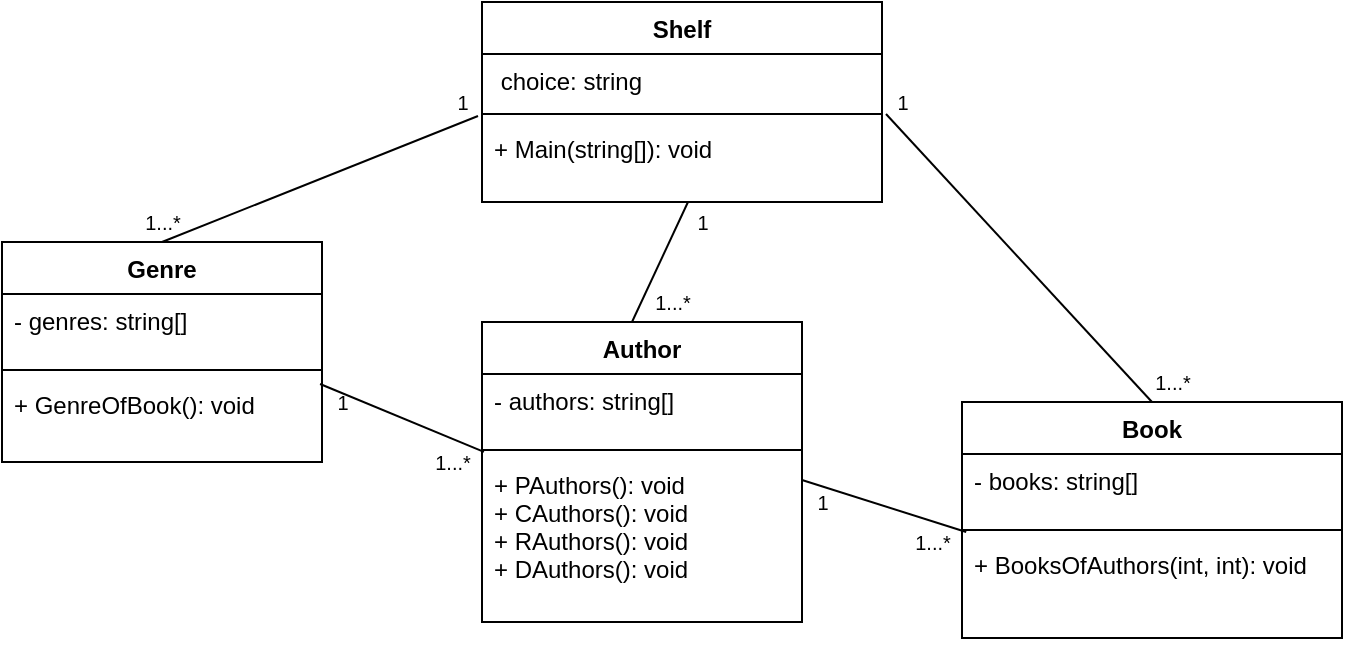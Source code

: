 <mxfile version="14.1.8" type="device"><diagram id="C5RBs43oDa-KdzZeNtuy" name="Page-1"><mxGraphModel dx="1102" dy="614" grid="1" gridSize="10" guides="1" tooltips="1" connect="1" arrows="1" fold="1" page="1" pageScale="1" pageWidth="827" pageHeight="1169" math="0" shadow="0"><root><mxCell id="WIyWlLk6GJQsqaUBKTNV-0"/><mxCell id="WIyWlLk6GJQsqaUBKTNV-1" parent="WIyWlLk6GJQsqaUBKTNV-0"/><mxCell id="ILul5Y_ILCDWKvGcUHd6-0" value="Shelf" style="swimlane;fontStyle=1;align=center;verticalAlign=top;childLayout=stackLayout;horizontal=1;startSize=26;horizontalStack=0;resizeParent=1;resizeParentMax=0;resizeLast=0;collapsible=1;marginBottom=0;" vertex="1" parent="WIyWlLk6GJQsqaUBKTNV-1"><mxGeometry x="280" y="120" width="200" height="100" as="geometry"/></mxCell><mxCell id="ILul5Y_ILCDWKvGcUHd6-1" value=" choice: string" style="text;strokeColor=none;fillColor=none;align=left;verticalAlign=top;spacingLeft=4;spacingRight=4;overflow=hidden;rotatable=0;points=[[0,0.5],[1,0.5]];portConstraint=eastwest;" vertex="1" parent="ILul5Y_ILCDWKvGcUHd6-0"><mxGeometry y="26" width="200" height="26" as="geometry"/></mxCell><mxCell id="ILul5Y_ILCDWKvGcUHd6-2" value="" style="line;strokeWidth=1;fillColor=none;align=left;verticalAlign=middle;spacingTop=-1;spacingLeft=3;spacingRight=3;rotatable=0;labelPosition=right;points=[];portConstraint=eastwest;" vertex="1" parent="ILul5Y_ILCDWKvGcUHd6-0"><mxGeometry y="52" width="200" height="8" as="geometry"/></mxCell><mxCell id="ILul5Y_ILCDWKvGcUHd6-3" value="+ Main(string[]): void" style="text;strokeColor=none;fillColor=none;align=left;verticalAlign=top;spacingLeft=4;spacingRight=4;overflow=hidden;rotatable=0;points=[[0,0.5],[1,0.5]];portConstraint=eastwest;spacingTop=0;fontSize=12;" vertex="1" parent="ILul5Y_ILCDWKvGcUHd6-0"><mxGeometry y="60" width="200" height="40" as="geometry"/></mxCell><mxCell id="ILul5Y_ILCDWKvGcUHd6-4" value="Genre" style="swimlane;fontStyle=1;align=center;verticalAlign=top;childLayout=stackLayout;horizontal=1;startSize=26;horizontalStack=0;resizeParent=1;resizeParentMax=0;resizeLast=0;collapsible=1;marginBottom=0;" vertex="1" parent="WIyWlLk6GJQsqaUBKTNV-1"><mxGeometry x="40" y="240" width="160" height="110" as="geometry"/></mxCell><mxCell id="ILul5Y_ILCDWKvGcUHd6-5" value="- genres: string[]" style="text;strokeColor=none;fillColor=none;align=left;verticalAlign=top;spacingLeft=4;spacingRight=4;overflow=hidden;rotatable=0;points=[[0,0.5],[1,0.5]];portConstraint=eastwest;" vertex="1" parent="ILul5Y_ILCDWKvGcUHd6-4"><mxGeometry y="26" width="160" height="34" as="geometry"/></mxCell><mxCell id="ILul5Y_ILCDWKvGcUHd6-6" value="" style="line;strokeWidth=1;fillColor=none;align=left;verticalAlign=middle;spacingTop=-1;spacingLeft=3;spacingRight=3;rotatable=0;labelPosition=right;points=[];portConstraint=eastwest;" vertex="1" parent="ILul5Y_ILCDWKvGcUHd6-4"><mxGeometry y="60" width="160" height="8" as="geometry"/></mxCell><mxCell id="ILul5Y_ILCDWKvGcUHd6-7" value="+ GenreOfBook(): void" style="text;strokeColor=none;fillColor=none;align=left;verticalAlign=top;spacingLeft=4;spacingRight=4;overflow=hidden;rotatable=0;points=[[0,0.5],[1,0.5]];portConstraint=eastwest;spacingTop=0;fontSize=12;" vertex="1" parent="ILul5Y_ILCDWKvGcUHd6-4"><mxGeometry y="68" width="160" height="42" as="geometry"/></mxCell><mxCell id="ILul5Y_ILCDWKvGcUHd6-8" value="Author" style="swimlane;fontStyle=1;align=center;verticalAlign=top;childLayout=stackLayout;horizontal=1;startSize=26;horizontalStack=0;resizeParent=1;resizeParentMax=0;resizeLast=0;collapsible=1;marginBottom=0;" vertex="1" parent="WIyWlLk6GJQsqaUBKTNV-1"><mxGeometry x="280" y="280" width="160" height="150" as="geometry"/></mxCell><mxCell id="ILul5Y_ILCDWKvGcUHd6-9" value="- authors: string[]" style="text;strokeColor=none;fillColor=none;align=left;verticalAlign=top;spacingLeft=4;spacingRight=4;overflow=hidden;rotatable=0;points=[[0,0.5],[1,0.5]];portConstraint=eastwest;" vertex="1" parent="ILul5Y_ILCDWKvGcUHd6-8"><mxGeometry y="26" width="160" height="34" as="geometry"/></mxCell><mxCell id="ILul5Y_ILCDWKvGcUHd6-10" value="" style="line;strokeWidth=1;fillColor=none;align=left;verticalAlign=middle;spacingTop=-1;spacingLeft=3;spacingRight=3;rotatable=0;labelPosition=right;points=[];portConstraint=eastwest;" vertex="1" parent="ILul5Y_ILCDWKvGcUHd6-8"><mxGeometry y="60" width="160" height="8" as="geometry"/></mxCell><mxCell id="ILul5Y_ILCDWKvGcUHd6-11" value="+ PAuthors(): void&#10;+ CAuthors(): void&#10;+ RAuthors(): void&#10;+ DAuthors(): void" style="text;strokeColor=none;fillColor=none;align=left;verticalAlign=top;spacingLeft=4;spacingRight=4;overflow=hidden;rotatable=0;points=[[0,0.5],[1,0.5]];portConstraint=eastwest;spacingTop=0;fontSize=12;" vertex="1" parent="ILul5Y_ILCDWKvGcUHd6-8"><mxGeometry y="68" width="160" height="82" as="geometry"/></mxCell><mxCell id="ILul5Y_ILCDWKvGcUHd6-12" value="Book" style="swimlane;fontStyle=1;align=center;verticalAlign=top;childLayout=stackLayout;horizontal=1;startSize=26;horizontalStack=0;resizeParent=1;resizeParentMax=0;resizeLast=0;collapsible=1;marginBottom=0;" vertex="1" parent="WIyWlLk6GJQsqaUBKTNV-1"><mxGeometry x="520" y="320" width="190" height="118" as="geometry"/></mxCell><mxCell id="ILul5Y_ILCDWKvGcUHd6-13" value="- books: string[]" style="text;strokeColor=none;fillColor=none;align=left;verticalAlign=top;spacingLeft=4;spacingRight=4;overflow=hidden;rotatable=0;points=[[0,0.5],[1,0.5]];portConstraint=eastwest;" vertex="1" parent="ILul5Y_ILCDWKvGcUHd6-12"><mxGeometry y="26" width="190" height="34" as="geometry"/></mxCell><mxCell id="ILul5Y_ILCDWKvGcUHd6-14" value="" style="line;strokeWidth=1;fillColor=none;align=left;verticalAlign=middle;spacingTop=-1;spacingLeft=3;spacingRight=3;rotatable=0;labelPosition=right;points=[];portConstraint=eastwest;" vertex="1" parent="ILul5Y_ILCDWKvGcUHd6-12"><mxGeometry y="60" width="190" height="8" as="geometry"/></mxCell><mxCell id="ILul5Y_ILCDWKvGcUHd6-15" value="+ BooksOfAuthors(int, int): void" style="text;strokeColor=none;fillColor=none;align=left;verticalAlign=top;spacingLeft=4;spacingRight=4;overflow=hidden;rotatable=0;points=[[0,0.5],[1,0.5]];portConstraint=eastwest;spacingTop=0;fontSize=12;" vertex="1" parent="ILul5Y_ILCDWKvGcUHd6-12"><mxGeometry y="68" width="190" height="50" as="geometry"/></mxCell><mxCell id="ILul5Y_ILCDWKvGcUHd6-16" value="" style="endArrow=none;html=1;" edge="1" parent="WIyWlLk6GJQsqaUBKTNV-1"><mxGeometry width="50" height="50" relative="1" as="geometry"><mxPoint x="355" y="280" as="sourcePoint"/><mxPoint x="383" y="220" as="targetPoint"/></mxGeometry></mxCell><mxCell id="ILul5Y_ILCDWKvGcUHd6-17" value="" style="endArrow=none;html=1;exitX=0.5;exitY=0;exitDx=0;exitDy=0;entryX=1.01;entryY=-0.1;entryDx=0;entryDy=0;entryPerimeter=0;" edge="1" parent="WIyWlLk6GJQsqaUBKTNV-1" source="ILul5Y_ILCDWKvGcUHd6-12" target="ILul5Y_ILCDWKvGcUHd6-3"><mxGeometry width="50" height="50" relative="1" as="geometry"><mxPoint x="540" y="280" as="sourcePoint"/><mxPoint x="590" y="230" as="targetPoint"/></mxGeometry></mxCell><mxCell id="ILul5Y_ILCDWKvGcUHd6-18" value="" style="endArrow=none;html=1;exitX=1;exitY=0.134;exitDx=0;exitDy=0;exitPerimeter=0;entryX=0.011;entryY=-0.06;entryDx=0;entryDy=0;entryPerimeter=0;" edge="1" parent="WIyWlLk6GJQsqaUBKTNV-1" source="ILul5Y_ILCDWKvGcUHd6-11" target="ILul5Y_ILCDWKvGcUHd6-15"><mxGeometry width="50" height="50" relative="1" as="geometry"><mxPoint x="470" y="390" as="sourcePoint"/><mxPoint x="520" y="340" as="targetPoint"/></mxGeometry></mxCell><mxCell id="ILul5Y_ILCDWKvGcUHd6-19" value="" style="endArrow=none;html=1;entryX=0.006;entryY=-0.037;entryDx=0;entryDy=0;entryPerimeter=0;exitX=0.994;exitY=0.071;exitDx=0;exitDy=0;exitPerimeter=0;" edge="1" parent="WIyWlLk6GJQsqaUBKTNV-1" source="ILul5Y_ILCDWKvGcUHd6-7" target="ILul5Y_ILCDWKvGcUHd6-11"><mxGeometry width="50" height="50" relative="1" as="geometry"><mxPoint x="200" y="300" as="sourcePoint"/><mxPoint x="280" y="290" as="targetPoint"/></mxGeometry></mxCell><mxCell id="ILul5Y_ILCDWKvGcUHd6-20" value="" style="endArrow=none;html=1;entryX=-0.01;entryY=1.192;entryDx=0;entryDy=0;entryPerimeter=0;" edge="1" parent="WIyWlLk6GJQsqaUBKTNV-1" target="ILul5Y_ILCDWKvGcUHd6-1"><mxGeometry width="50" height="50" relative="1" as="geometry"><mxPoint x="120" y="240" as="sourcePoint"/><mxPoint x="170" y="190" as="targetPoint"/></mxGeometry></mxCell><mxCell id="ILul5Y_ILCDWKvGcUHd6-21" value="&lt;font size=&quot;1&quot;&gt;1&lt;br&gt;&lt;/font&gt;" style="text;html=1;align=center;verticalAlign=middle;resizable=0;points=[];autosize=1;" vertex="1" parent="WIyWlLk6GJQsqaUBKTNV-1"><mxGeometry x="480" y="160" width="20" height="20" as="geometry"/></mxCell><mxCell id="ILul5Y_ILCDWKvGcUHd6-22" value="&lt;font size=&quot;1&quot;&gt;1...*&lt;br&gt;&lt;/font&gt;" style="text;html=1;align=center;verticalAlign=middle;resizable=0;points=[];autosize=1;" vertex="1" parent="WIyWlLk6GJQsqaUBKTNV-1"><mxGeometry x="490" y="380" width="30" height="20" as="geometry"/></mxCell><mxCell id="ILul5Y_ILCDWKvGcUHd6-23" value="&lt;font size=&quot;1&quot;&gt;1&lt;br&gt;&lt;/font&gt;" style="text;html=1;align=center;verticalAlign=middle;resizable=0;points=[];autosize=1;" vertex="1" parent="WIyWlLk6GJQsqaUBKTNV-1"><mxGeometry x="440" y="360" width="20" height="20" as="geometry"/></mxCell><mxCell id="ILul5Y_ILCDWKvGcUHd6-24" value="&lt;font size=&quot;1&quot;&gt;1&lt;br&gt;&lt;/font&gt;" style="text;html=1;align=center;verticalAlign=middle;resizable=0;points=[];autosize=1;" vertex="1" parent="WIyWlLk6GJQsqaUBKTNV-1"><mxGeometry x="200" y="310" width="20" height="20" as="geometry"/></mxCell><mxCell id="ILul5Y_ILCDWKvGcUHd6-25" value="&lt;font size=&quot;1&quot;&gt;1...*&lt;br&gt;&lt;/font&gt;" style="text;html=1;align=center;verticalAlign=middle;resizable=0;points=[];autosize=1;" vertex="1" parent="WIyWlLk6GJQsqaUBKTNV-1"><mxGeometry x="250" y="340" width="30" height="20" as="geometry"/></mxCell><mxCell id="ILul5Y_ILCDWKvGcUHd6-26" value="&lt;font size=&quot;1&quot;&gt;1&lt;br&gt;&lt;/font&gt;" style="text;html=1;align=center;verticalAlign=middle;resizable=0;points=[];autosize=1;" vertex="1" parent="WIyWlLk6GJQsqaUBKTNV-1"><mxGeometry x="260" y="160" width="20" height="20" as="geometry"/></mxCell><mxCell id="ILul5Y_ILCDWKvGcUHd6-27" value="&lt;font size=&quot;1&quot;&gt;1&lt;br&gt;&lt;/font&gt;" style="text;html=1;align=center;verticalAlign=middle;resizable=0;points=[];autosize=1;" vertex="1" parent="WIyWlLk6GJQsqaUBKTNV-1"><mxGeometry x="380" y="220" width="20" height="20" as="geometry"/></mxCell><mxCell id="ILul5Y_ILCDWKvGcUHd6-29" value="&lt;font size=&quot;1&quot;&gt;1...*&lt;br&gt;&lt;/font&gt;" style="text;html=1;align=center;verticalAlign=middle;resizable=0;points=[];autosize=1;" vertex="1" parent="WIyWlLk6GJQsqaUBKTNV-1"><mxGeometry x="105" y="220" width="30" height="20" as="geometry"/></mxCell><mxCell id="ILul5Y_ILCDWKvGcUHd6-30" value="&lt;font size=&quot;1&quot;&gt;1...*&lt;br&gt;&lt;/font&gt;" style="text;html=1;align=center;verticalAlign=middle;resizable=0;points=[];autosize=1;" vertex="1" parent="WIyWlLk6GJQsqaUBKTNV-1"><mxGeometry x="360" y="260" width="30" height="20" as="geometry"/></mxCell><mxCell id="ILul5Y_ILCDWKvGcUHd6-31" value="&lt;font size=&quot;1&quot;&gt;1...*&lt;br&gt;&lt;/font&gt;" style="text;html=1;align=center;verticalAlign=middle;resizable=0;points=[];autosize=1;" vertex="1" parent="WIyWlLk6GJQsqaUBKTNV-1"><mxGeometry x="610" y="300" width="30" height="20" as="geometry"/></mxCell></root></mxGraphModel></diagram></mxfile>